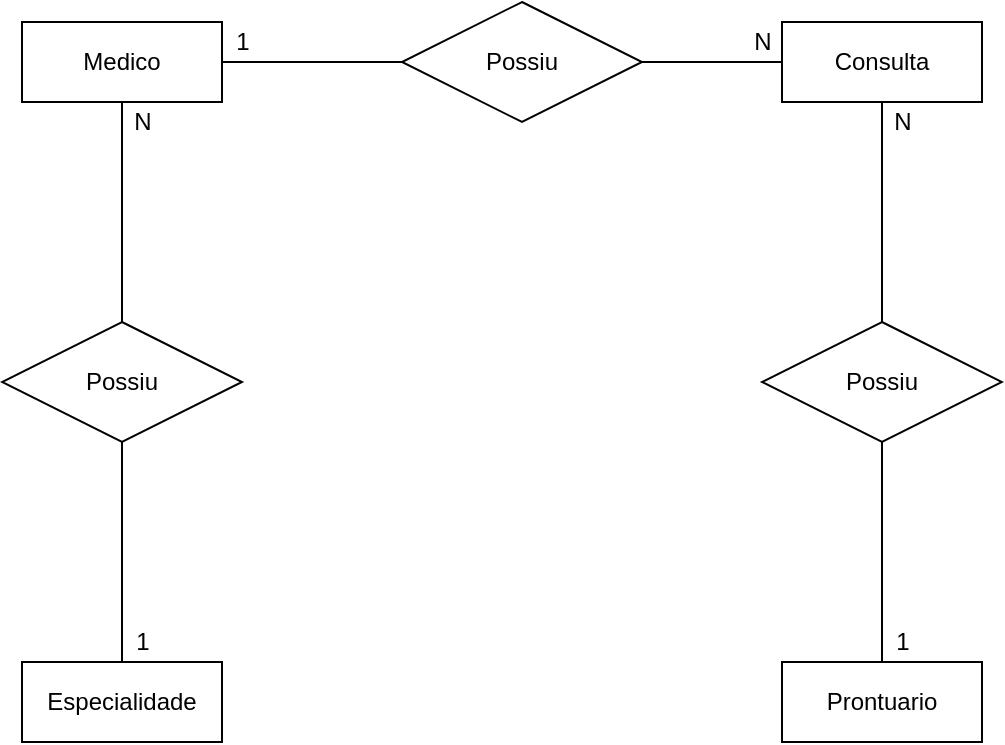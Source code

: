 <mxfile version="14.8.0" type="device" pages="2"><diagram id="sbE58jigjs5Y0ogpnksY" name="Page-1"><mxGraphModel dx="1422" dy="794" grid="1" gridSize="10" guides="1" tooltips="1" connect="1" arrows="1" fold="1" page="1" pageScale="1" pageWidth="827" pageHeight="1169" math="0" shadow="0"><root><mxCell id="0"/><mxCell id="1" parent="0"/><mxCell id="e_ofNV5InpAOQg9tEHzZ-6" style="edgeStyle=orthogonalEdgeStyle;rounded=0;orthogonalLoop=1;jettySize=auto;html=1;exitX=1;exitY=0.5;exitDx=0;exitDy=0;endArrow=none;endFill=0;" parent="1" source="e_ofNV5InpAOQg9tEHzZ-1" target="e_ofNV5InpAOQg9tEHzZ-5" edge="1"><mxGeometry relative="1" as="geometry"/></mxCell><mxCell id="e_ofNV5InpAOQg9tEHzZ-14" style="edgeStyle=orthogonalEdgeStyle;rounded=0;orthogonalLoop=1;jettySize=auto;html=1;exitX=0.5;exitY=1;exitDx=0;exitDy=0;endArrow=none;endFill=0;" parent="1" source="e_ofNV5InpAOQg9tEHzZ-1" target="e_ofNV5InpAOQg9tEHzZ-13" edge="1"><mxGeometry relative="1" as="geometry"/></mxCell><mxCell id="e_ofNV5InpAOQg9tEHzZ-1" value="Medico" style="whiteSpace=wrap;html=1;align=center;" parent="1" vertex="1"><mxGeometry x="80" y="80" width="100" height="40" as="geometry"/></mxCell><mxCell id="e_ofNV5InpAOQg9tEHzZ-22" value="" style="edgeStyle=orthogonalEdgeStyle;rounded=0;orthogonalLoop=1;jettySize=auto;html=1;endArrow=none;endFill=0;" parent="1" source="e_ofNV5InpAOQg9tEHzZ-2" target="e_ofNV5InpAOQg9tEHzZ-10" edge="1"><mxGeometry relative="1" as="geometry"/></mxCell><mxCell id="e_ofNV5InpAOQg9tEHzZ-2" value="Prontuario" style="whiteSpace=wrap;html=1;align=center;" parent="1" vertex="1"><mxGeometry x="460" y="400" width="100" height="40" as="geometry"/></mxCell><mxCell id="e_ofNV5InpAOQg9tEHzZ-25" style="edgeStyle=orthogonalEdgeStyle;rounded=0;orthogonalLoop=1;jettySize=auto;html=1;exitX=0.5;exitY=1;exitDx=0;exitDy=0;endArrow=none;endFill=0;" parent="1" source="e_ofNV5InpAOQg9tEHzZ-3" target="e_ofNV5InpAOQg9tEHzZ-10" edge="1"><mxGeometry relative="1" as="geometry"/></mxCell><mxCell id="e_ofNV5InpAOQg9tEHzZ-3" value="Consulta" style="whiteSpace=wrap;html=1;align=center;" parent="1" vertex="1"><mxGeometry x="460" y="80" width="100" height="40" as="geometry"/></mxCell><mxCell id="e_ofNV5InpAOQg9tEHzZ-4" value="Especialidade" style="whiteSpace=wrap;html=1;align=center;" parent="1" vertex="1"><mxGeometry x="80" y="400" width="100" height="40" as="geometry"/></mxCell><mxCell id="e_ofNV5InpAOQg9tEHzZ-24" style="edgeStyle=orthogonalEdgeStyle;rounded=0;orthogonalLoop=1;jettySize=auto;html=1;exitX=1;exitY=0.5;exitDx=0;exitDy=0;endArrow=none;endFill=0;" parent="1" source="e_ofNV5InpAOQg9tEHzZ-5" target="e_ofNV5InpAOQg9tEHzZ-3" edge="1"><mxGeometry relative="1" as="geometry"/></mxCell><mxCell id="e_ofNV5InpAOQg9tEHzZ-5" value="Possiu" style="shape=rhombus;perimeter=rhombusPerimeter;whiteSpace=wrap;html=1;align=center;" parent="1" vertex="1"><mxGeometry x="270" y="70" width="120" height="60" as="geometry"/></mxCell><mxCell id="e_ofNV5InpAOQg9tEHzZ-10" value="Possiu" style="shape=rhombus;perimeter=rhombusPerimeter;whiteSpace=wrap;html=1;align=center;" parent="1" vertex="1"><mxGeometry x="450" y="230" width="120" height="60" as="geometry"/></mxCell><mxCell id="e_ofNV5InpAOQg9tEHzZ-16" style="edgeStyle=orthogonalEdgeStyle;rounded=0;orthogonalLoop=1;jettySize=auto;html=1;exitX=0.5;exitY=1;exitDx=0;exitDy=0;endArrow=none;endFill=0;" parent="1" source="e_ofNV5InpAOQg9tEHzZ-13" target="e_ofNV5InpAOQg9tEHzZ-4" edge="1"><mxGeometry relative="1" as="geometry"/></mxCell><mxCell id="e_ofNV5InpAOQg9tEHzZ-13" value="Possiu" style="shape=rhombus;perimeter=rhombusPerimeter;whiteSpace=wrap;html=1;align=center;" parent="1" vertex="1"><mxGeometry x="70" y="230" width="120" height="60" as="geometry"/></mxCell><mxCell id="e_ofNV5InpAOQg9tEHzZ-17" value="1" style="text;html=1;align=center;verticalAlign=middle;resizable=0;points=[];autosize=1;strokeColor=none;" parent="1" vertex="1"><mxGeometry x="130" y="380" width="20" height="20" as="geometry"/></mxCell><mxCell id="e_ofNV5InpAOQg9tEHzZ-18" value="N" style="text;html=1;align=center;verticalAlign=middle;resizable=0;points=[];autosize=1;strokeColor=none;" parent="1" vertex="1"><mxGeometry x="130" y="120" width="20" height="20" as="geometry"/></mxCell><mxCell id="e_ofNV5InpAOQg9tEHzZ-19" value="N" style="text;html=1;align=center;verticalAlign=middle;resizable=0;points=[];autosize=1;strokeColor=none;" parent="1" vertex="1"><mxGeometry x="510" y="120" width="20" height="20" as="geometry"/></mxCell><mxCell id="e_ofNV5InpAOQg9tEHzZ-20" value="1" style="text;html=1;align=center;verticalAlign=middle;resizable=0;points=[];autosize=1;strokeColor=none;" parent="1" vertex="1"><mxGeometry x="180" y="80" width="20" height="20" as="geometry"/></mxCell><mxCell id="e_ofNV5InpAOQg9tEHzZ-21" value="N" style="text;html=1;align=center;verticalAlign=middle;resizable=0;points=[];autosize=1;strokeColor=none;" parent="1" vertex="1"><mxGeometry x="440" y="80" width="20" height="20" as="geometry"/></mxCell><mxCell id="e_ofNV5InpAOQg9tEHzZ-23" value="1" style="text;html=1;align=center;verticalAlign=middle;resizable=0;points=[];autosize=1;strokeColor=none;" parent="1" vertex="1"><mxGeometry x="510" y="380" width="20" height="20" as="geometry"/></mxCell></root></mxGraphModel></diagram><diagram id="bI_sg5-0bX_4qzY2KG3c" name="Page-2"><mxGraphModel dx="1422" dy="794" grid="1" gridSize="10" guides="1" tooltips="1" connect="1" arrows="1" fold="1" page="1" pageScale="1" pageWidth="827" pageHeight="1169" math="0" shadow="0"><root><mxCell id="MakQlKr9nU1PUZDMmnM7-0"/><mxCell id="MakQlKr9nU1PUZDMmnM7-1" parent="MakQlKr9nU1PUZDMmnM7-0"/><mxCell id="MakQlKr9nU1PUZDMmnM7-2" value="Especialidades" style="shape=table;startSize=30;container=1;collapsible=1;childLayout=tableLayout;fixedRows=1;rowLines=0;fontStyle=1;align=center;resizeLast=1;" vertex="1" parent="MakQlKr9nU1PUZDMmnM7-1"><mxGeometry x="160" y="480" width="180" height="90" as="geometry"/></mxCell><mxCell id="MakQlKr9nU1PUZDMmnM7-3" value="" style="shape=partialRectangle;collapsible=0;dropTarget=0;pointerEvents=0;fillColor=none;top=0;left=0;bottom=1;right=0;points=[[0,0.5],[1,0.5]];portConstraint=eastwest;" vertex="1" parent="MakQlKr9nU1PUZDMmnM7-2"><mxGeometry y="30" width="180" height="30" as="geometry"/></mxCell><mxCell id="MakQlKr9nU1PUZDMmnM7-4" value="PK" style="shape=partialRectangle;connectable=0;fillColor=none;top=0;left=0;bottom=0;right=0;fontStyle=1;overflow=hidden;" vertex="1" parent="MakQlKr9nU1PUZDMmnM7-3"><mxGeometry width="30" height="30" as="geometry"/></mxCell><mxCell id="MakQlKr9nU1PUZDMmnM7-5" value="IdEspecialidade" style="shape=partialRectangle;connectable=0;fillColor=none;top=0;left=0;bottom=0;right=0;align=left;spacingLeft=6;fontStyle=5;overflow=hidden;" vertex="1" parent="MakQlKr9nU1PUZDMmnM7-3"><mxGeometry x="30" width="150" height="30" as="geometry"/></mxCell><mxCell id="MakQlKr9nU1PUZDMmnM7-6" value="" style="shape=partialRectangle;collapsible=0;dropTarget=0;pointerEvents=0;fillColor=none;top=0;left=0;bottom=0;right=0;points=[[0,0.5],[1,0.5]];portConstraint=eastwest;" vertex="1" parent="MakQlKr9nU1PUZDMmnM7-2"><mxGeometry y="60" width="180" height="30" as="geometry"/></mxCell><mxCell id="MakQlKr9nU1PUZDMmnM7-7" value="" style="shape=partialRectangle;connectable=0;fillColor=none;top=0;left=0;bottom=0;right=0;editable=1;overflow=hidden;" vertex="1" parent="MakQlKr9nU1PUZDMmnM7-6"><mxGeometry width="30" height="30" as="geometry"/></mxCell><mxCell id="MakQlKr9nU1PUZDMmnM7-8" value="Nome" style="shape=partialRectangle;connectable=0;fillColor=none;top=0;left=0;bottom=0;right=0;align=left;spacingLeft=6;overflow=hidden;" vertex="1" parent="MakQlKr9nU1PUZDMmnM7-6"><mxGeometry x="30" width="150" height="30" as="geometry"/></mxCell><mxCell id="MakQlKr9nU1PUZDMmnM7-15" value="Consultas" style="shape=table;startSize=30;container=1;collapsible=1;childLayout=tableLayout;fixedRows=1;rowLines=0;fontStyle=1;align=center;resizeLast=1;" vertex="1" parent="MakQlKr9nU1PUZDMmnM7-1"><mxGeometry x="480" y="120" width="180" height="180" as="geometry"/></mxCell><mxCell id="MakQlKr9nU1PUZDMmnM7-16" value="" style="shape=partialRectangle;collapsible=0;dropTarget=0;pointerEvents=0;fillColor=none;top=0;left=0;bottom=1;right=0;points=[[0,0.5],[1,0.5]];portConstraint=eastwest;" vertex="1" parent="MakQlKr9nU1PUZDMmnM7-15"><mxGeometry y="30" width="180" height="30" as="geometry"/></mxCell><mxCell id="MakQlKr9nU1PUZDMmnM7-17" value="PK" style="shape=partialRectangle;connectable=0;fillColor=none;top=0;left=0;bottom=0;right=0;fontStyle=1;overflow=hidden;" vertex="1" parent="MakQlKr9nU1PUZDMmnM7-16"><mxGeometry width="30" height="30" as="geometry"/></mxCell><mxCell id="MakQlKr9nU1PUZDMmnM7-18" value="IdConsultas" style="shape=partialRectangle;connectable=0;fillColor=none;top=0;left=0;bottom=0;right=0;align=left;spacingLeft=6;fontStyle=5;overflow=hidden;" vertex="1" parent="MakQlKr9nU1PUZDMmnM7-16"><mxGeometry x="30" width="150" height="30" as="geometry"/></mxCell><mxCell id="MakQlKr9nU1PUZDMmnM7-67" value="" style="shape=partialRectangle;collapsible=0;dropTarget=0;pointerEvents=0;fillColor=none;top=0;left=0;bottom=1;right=0;points=[[0,0.5],[1,0.5]];portConstraint=eastwest;" vertex="1" parent="MakQlKr9nU1PUZDMmnM7-15"><mxGeometry y="60" width="180" height="30" as="geometry"/></mxCell><mxCell id="MakQlKr9nU1PUZDMmnM7-68" value="PK" style="shape=partialRectangle;connectable=0;fillColor=none;top=0;left=0;bottom=0;right=0;fontStyle=1;overflow=hidden;" vertex="1" parent="MakQlKr9nU1PUZDMmnM7-67"><mxGeometry width="30" height="30" as="geometry"/></mxCell><mxCell id="MakQlKr9nU1PUZDMmnM7-69" value="IdPronturaio" style="shape=partialRectangle;connectable=0;fillColor=none;top=0;left=0;bottom=0;right=0;align=left;spacingLeft=6;fontStyle=5;overflow=hidden;" vertex="1" parent="MakQlKr9nU1PUZDMmnM7-67"><mxGeometry x="30" width="150" height="30" as="geometry"/></mxCell><mxCell id="MakQlKr9nU1PUZDMmnM7-63" value="" style="shape=partialRectangle;collapsible=0;dropTarget=0;pointerEvents=0;fillColor=none;top=0;left=0;bottom=1;right=0;points=[[0,0.5],[1,0.5]];portConstraint=eastwest;" vertex="1" parent="MakQlKr9nU1PUZDMmnM7-15"><mxGeometry y="90" width="180" height="30" as="geometry"/></mxCell><mxCell id="MakQlKr9nU1PUZDMmnM7-64" value="FK" style="shape=partialRectangle;connectable=0;fillColor=none;top=0;left=0;bottom=0;right=0;fontStyle=1;overflow=hidden;" vertex="1" parent="MakQlKr9nU1PUZDMmnM7-63"><mxGeometry width="30" height="30" as="geometry"/></mxCell><mxCell id="MakQlKr9nU1PUZDMmnM7-65" value="IdMedico" style="shape=partialRectangle;connectable=0;fillColor=none;top=0;left=0;bottom=0;right=0;align=left;spacingLeft=6;fontStyle=5;overflow=hidden;" vertex="1" parent="MakQlKr9nU1PUZDMmnM7-63"><mxGeometry x="30" width="150" height="30" as="geometry"/></mxCell><mxCell id="MakQlKr9nU1PUZDMmnM7-19" value="" style="shape=partialRectangle;collapsible=0;dropTarget=0;pointerEvents=0;fillColor=none;top=0;left=0;bottom=0;right=0;points=[[0,0.5],[1,0.5]];portConstraint=eastwest;" vertex="1" parent="MakQlKr9nU1PUZDMmnM7-15"><mxGeometry y="120" width="180" height="30" as="geometry"/></mxCell><mxCell id="MakQlKr9nU1PUZDMmnM7-20" value="" style="shape=partialRectangle;connectable=0;fillColor=none;top=0;left=0;bottom=0;right=0;editable=1;overflow=hidden;" vertex="1" parent="MakQlKr9nU1PUZDMmnM7-19"><mxGeometry width="30" height="30" as="geometry"/></mxCell><mxCell id="MakQlKr9nU1PUZDMmnM7-21" value="DataConsulta" style="shape=partialRectangle;connectable=0;fillColor=none;top=0;left=0;bottom=0;right=0;align=left;spacingLeft=6;overflow=hidden;" vertex="1" parent="MakQlKr9nU1PUZDMmnM7-19"><mxGeometry x="30" width="150" height="30" as="geometry"/></mxCell><mxCell id="MakQlKr9nU1PUZDMmnM7-22" value="" style="shape=partialRectangle;collapsible=0;dropTarget=0;pointerEvents=0;fillColor=none;top=0;left=0;bottom=0;right=0;points=[[0,0.5],[1,0.5]];portConstraint=eastwest;" vertex="1" parent="MakQlKr9nU1PUZDMmnM7-15"><mxGeometry y="150" width="180" height="30" as="geometry"/></mxCell><mxCell id="MakQlKr9nU1PUZDMmnM7-23" value="" style="shape=partialRectangle;connectable=0;fillColor=none;top=0;left=0;bottom=0;right=0;editable=1;overflow=hidden;" vertex="1" parent="MakQlKr9nU1PUZDMmnM7-22"><mxGeometry width="30" height="30" as="geometry"/></mxCell><mxCell id="MakQlKr9nU1PUZDMmnM7-24" value="Situacao" style="shape=partialRectangle;connectable=0;fillColor=none;top=0;left=0;bottom=0;right=0;align=left;spacingLeft=6;overflow=hidden;" vertex="1" parent="MakQlKr9nU1PUZDMmnM7-22"><mxGeometry x="30" width="150" height="30" as="geometry"/></mxCell><mxCell id="MakQlKr9nU1PUZDMmnM7-28" value="Prontuarios" style="shape=table;startSize=30;container=1;collapsible=1;childLayout=tableLayout;fixedRows=1;rowLines=0;fontStyle=1;align=center;resizeLast=1;" vertex="1" parent="MakQlKr9nU1PUZDMmnM7-1"><mxGeometry x="480" y="360" width="180" height="210" as="geometry"/></mxCell><mxCell id="MakQlKr9nU1PUZDMmnM7-29" value="" style="shape=partialRectangle;collapsible=0;dropTarget=0;pointerEvents=0;fillColor=none;top=0;left=0;bottom=1;right=0;points=[[0,0.5],[1,0.5]];portConstraint=eastwest;" vertex="1" parent="MakQlKr9nU1PUZDMmnM7-28"><mxGeometry y="30" width="180" height="30" as="geometry"/></mxCell><mxCell id="MakQlKr9nU1PUZDMmnM7-30" value="PK" style="shape=partialRectangle;connectable=0;fillColor=none;top=0;left=0;bottom=0;right=0;fontStyle=1;overflow=hidden;" vertex="1" parent="MakQlKr9nU1PUZDMmnM7-29"><mxGeometry width="30" height="30" as="geometry"/></mxCell><mxCell id="MakQlKr9nU1PUZDMmnM7-31" value="IdPronturaio" style="shape=partialRectangle;connectable=0;fillColor=none;top=0;left=0;bottom=0;right=0;align=left;spacingLeft=6;fontStyle=5;overflow=hidden;" vertex="1" parent="MakQlKr9nU1PUZDMmnM7-29"><mxGeometry x="30" width="150" height="30" as="geometry"/></mxCell><mxCell id="MakQlKr9nU1PUZDMmnM7-32" value="" style="shape=partialRectangle;collapsible=0;dropTarget=0;pointerEvents=0;fillColor=none;top=0;left=0;bottom=0;right=0;points=[[0,0.5],[1,0.5]];portConstraint=eastwest;" vertex="1" parent="MakQlKr9nU1PUZDMmnM7-28"><mxGeometry y="60" width="180" height="30" as="geometry"/></mxCell><mxCell id="MakQlKr9nU1PUZDMmnM7-33" value="" style="shape=partialRectangle;connectable=0;fillColor=none;top=0;left=0;bottom=0;right=0;editable=1;overflow=hidden;" vertex="1" parent="MakQlKr9nU1PUZDMmnM7-32"><mxGeometry width="30" height="30" as="geometry"/></mxCell><mxCell id="MakQlKr9nU1PUZDMmnM7-34" value="Data_Nascimento" style="shape=partialRectangle;connectable=0;fillColor=none;top=0;left=0;bottom=0;right=0;align=left;spacingLeft=6;overflow=hidden;" vertex="1" parent="MakQlKr9nU1PUZDMmnM7-32"><mxGeometry x="30" width="150" height="30" as="geometry"/></mxCell><mxCell id="MakQlKr9nU1PUZDMmnM7-35" value="" style="shape=partialRectangle;collapsible=0;dropTarget=0;pointerEvents=0;fillColor=none;top=0;left=0;bottom=0;right=0;points=[[0,0.5],[1,0.5]];portConstraint=eastwest;" vertex="1" parent="MakQlKr9nU1PUZDMmnM7-28"><mxGeometry y="90" width="180" height="30" as="geometry"/></mxCell><mxCell id="MakQlKr9nU1PUZDMmnM7-36" value="" style="shape=partialRectangle;connectable=0;fillColor=none;top=0;left=0;bottom=0;right=0;editable=1;overflow=hidden;" vertex="1" parent="MakQlKr9nU1PUZDMmnM7-35"><mxGeometry width="30" height="30" as="geometry"/></mxCell><mxCell id="MakQlKr9nU1PUZDMmnM7-37" value="Telefone" style="shape=partialRectangle;connectable=0;fillColor=none;top=0;left=0;bottom=0;right=0;align=left;spacingLeft=6;overflow=hidden;" vertex="1" parent="MakQlKr9nU1PUZDMmnM7-35"><mxGeometry x="30" width="150" height="30" as="geometry"/></mxCell><mxCell id="MakQlKr9nU1PUZDMmnM7-38" value="" style="shape=partialRectangle;collapsible=0;dropTarget=0;pointerEvents=0;fillColor=none;top=0;left=0;bottom=0;right=0;points=[[0,0.5],[1,0.5]];portConstraint=eastwest;" vertex="1" parent="MakQlKr9nU1PUZDMmnM7-28"><mxGeometry y="120" width="180" height="30" as="geometry"/></mxCell><mxCell id="MakQlKr9nU1PUZDMmnM7-39" value="" style="shape=partialRectangle;connectable=0;fillColor=none;top=0;left=0;bottom=0;right=0;editable=1;overflow=hidden;" vertex="1" parent="MakQlKr9nU1PUZDMmnM7-38"><mxGeometry width="30" height="30" as="geometry"/></mxCell><mxCell id="MakQlKr9nU1PUZDMmnM7-40" value="RG" style="shape=partialRectangle;connectable=0;fillColor=none;top=0;left=0;bottom=0;right=0;align=left;spacingLeft=6;overflow=hidden;" vertex="1" parent="MakQlKr9nU1PUZDMmnM7-38"><mxGeometry x="30" width="150" height="30" as="geometry"/></mxCell><mxCell id="MakQlKr9nU1PUZDMmnM7-86" value="" style="shape=partialRectangle;collapsible=0;dropTarget=0;pointerEvents=0;fillColor=none;top=0;left=0;bottom=0;right=0;points=[[0,0.5],[1,0.5]];portConstraint=eastwest;" vertex="1" parent="MakQlKr9nU1PUZDMmnM7-28"><mxGeometry y="150" width="180" height="30" as="geometry"/></mxCell><mxCell id="MakQlKr9nU1PUZDMmnM7-87" value="" style="shape=partialRectangle;connectable=0;fillColor=none;top=0;left=0;bottom=0;right=0;editable=1;overflow=hidden;" vertex="1" parent="MakQlKr9nU1PUZDMmnM7-86"><mxGeometry width="30" height="30" as="geometry"/></mxCell><mxCell id="MakQlKr9nU1PUZDMmnM7-88" value="CPF" style="shape=partialRectangle;connectable=0;fillColor=none;top=0;left=0;bottom=0;right=0;align=left;spacingLeft=6;overflow=hidden;" vertex="1" parent="MakQlKr9nU1PUZDMmnM7-86"><mxGeometry x="30" width="150" height="30" as="geometry"/></mxCell><mxCell id="MakQlKr9nU1PUZDMmnM7-90" value="" style="shape=partialRectangle;collapsible=0;dropTarget=0;pointerEvents=0;fillColor=none;top=0;left=0;bottom=0;right=0;points=[[0,0.5],[1,0.5]];portConstraint=eastwest;" vertex="1" parent="MakQlKr9nU1PUZDMmnM7-28"><mxGeometry y="180" width="180" height="30" as="geometry"/></mxCell><mxCell id="MakQlKr9nU1PUZDMmnM7-91" value="" style="shape=partialRectangle;connectable=0;fillColor=none;top=0;left=0;bottom=0;right=0;editable=1;overflow=hidden;" vertex="1" parent="MakQlKr9nU1PUZDMmnM7-90"><mxGeometry width="30" height="30" as="geometry"/></mxCell><mxCell id="MakQlKr9nU1PUZDMmnM7-92" value="Endereco" style="shape=partialRectangle;connectable=0;fillColor=none;top=0;left=0;bottom=0;right=0;align=left;spacingLeft=6;overflow=hidden;" vertex="1" parent="MakQlKr9nU1PUZDMmnM7-90"><mxGeometry x="30" width="150" height="30" as="geometry"/></mxCell><mxCell id="MakQlKr9nU1PUZDMmnM7-41" value="Medicos" style="shape=table;startSize=30;container=1;collapsible=1;childLayout=tableLayout;fixedRows=1;rowLines=0;fontStyle=1;align=center;resizeLast=1;" vertex="1" parent="MakQlKr9nU1PUZDMmnM7-1"><mxGeometry x="160" y="120" width="180" height="300" as="geometry"/></mxCell><mxCell id="MakQlKr9nU1PUZDMmnM7-42" value="" style="shape=partialRectangle;collapsible=0;dropTarget=0;pointerEvents=0;fillColor=none;top=0;left=0;bottom=1;right=0;points=[[0,0.5],[1,0.5]];portConstraint=eastwest;" vertex="1" parent="MakQlKr9nU1PUZDMmnM7-41"><mxGeometry y="30" width="180" height="30" as="geometry"/></mxCell><mxCell id="MakQlKr9nU1PUZDMmnM7-43" value="PK" style="shape=partialRectangle;connectable=0;fillColor=none;top=0;left=0;bottom=0;right=0;fontStyle=1;overflow=hidden;" vertex="1" parent="MakQlKr9nU1PUZDMmnM7-42"><mxGeometry width="30" height="30" as="geometry"/></mxCell><mxCell id="MakQlKr9nU1PUZDMmnM7-44" value="IdMedico" style="shape=partialRectangle;connectable=0;fillColor=none;top=0;left=0;bottom=0;right=0;align=left;spacingLeft=6;fontStyle=5;overflow=hidden;" vertex="1" parent="MakQlKr9nU1PUZDMmnM7-42"><mxGeometry x="30" width="150" height="30" as="geometry"/></mxCell><mxCell id="MakQlKr9nU1PUZDMmnM7-57" value="" style="shape=partialRectangle;collapsible=0;dropTarget=0;pointerEvents=0;fillColor=none;top=0;left=0;bottom=1;right=0;points=[[0,0.5],[1,0.5]];portConstraint=eastwest;" vertex="1" parent="MakQlKr9nU1PUZDMmnM7-41"><mxGeometry y="60" width="180" height="30" as="geometry"/></mxCell><mxCell id="MakQlKr9nU1PUZDMmnM7-58" value="FK" style="shape=partialRectangle;connectable=0;fillColor=none;top=0;left=0;bottom=0;right=0;fontStyle=1;overflow=hidden;" vertex="1" parent="MakQlKr9nU1PUZDMmnM7-57"><mxGeometry width="30" height="30" as="geometry"/></mxCell><mxCell id="MakQlKr9nU1PUZDMmnM7-59" value="IdEspecialidade" style="shape=partialRectangle;connectable=0;fillColor=none;top=0;left=0;bottom=0;right=0;align=left;spacingLeft=6;fontStyle=5;overflow=hidden;" vertex="1" parent="MakQlKr9nU1PUZDMmnM7-57"><mxGeometry x="30" width="150" height="30" as="geometry"/></mxCell><mxCell id="MakQlKr9nU1PUZDMmnM7-45" value="" style="shape=partialRectangle;collapsible=0;dropTarget=0;pointerEvents=0;fillColor=none;top=0;left=0;bottom=0;right=0;points=[[0,0.5],[1,0.5]];portConstraint=eastwest;" vertex="1" parent="MakQlKr9nU1PUZDMmnM7-41"><mxGeometry y="90" width="180" height="30" as="geometry"/></mxCell><mxCell id="MakQlKr9nU1PUZDMmnM7-46" value="" style="shape=partialRectangle;connectable=0;fillColor=none;top=0;left=0;bottom=0;right=0;editable=1;overflow=hidden;" vertex="1" parent="MakQlKr9nU1PUZDMmnM7-45"><mxGeometry width="30" height="30" as="geometry"/></mxCell><mxCell id="MakQlKr9nU1PUZDMmnM7-47" value="CRM" style="shape=partialRectangle;connectable=0;fillColor=none;top=0;left=0;bottom=0;right=0;align=left;spacingLeft=6;overflow=hidden;" vertex="1" parent="MakQlKr9nU1PUZDMmnM7-45"><mxGeometry x="30" width="150" height="30" as="geometry"/></mxCell><mxCell id="MakQlKr9nU1PUZDMmnM7-48" value="" style="shape=partialRectangle;collapsible=0;dropTarget=0;pointerEvents=0;fillColor=none;top=0;left=0;bottom=0;right=0;points=[[0,0.5],[1,0.5]];portConstraint=eastwest;" vertex="1" parent="MakQlKr9nU1PUZDMmnM7-41"><mxGeometry y="120" width="180" height="30" as="geometry"/></mxCell><mxCell id="MakQlKr9nU1PUZDMmnM7-49" value="" style="shape=partialRectangle;connectable=0;fillColor=none;top=0;left=0;bottom=0;right=0;editable=1;overflow=hidden;" vertex="1" parent="MakQlKr9nU1PUZDMmnM7-48"><mxGeometry width="30" height="30" as="geometry"/></mxCell><mxCell id="MakQlKr9nU1PUZDMmnM7-50" value="Nome" style="shape=partialRectangle;connectable=0;fillColor=none;top=0;left=0;bottom=0;right=0;align=left;spacingLeft=6;overflow=hidden;" vertex="1" parent="MakQlKr9nU1PUZDMmnM7-48"><mxGeometry x="30" width="150" height="30" as="geometry"/></mxCell><mxCell id="MakQlKr9nU1PUZDMmnM7-51" value="" style="shape=partialRectangle;collapsible=0;dropTarget=0;pointerEvents=0;fillColor=none;top=0;left=0;bottom=0;right=0;points=[[0,0.5],[1,0.5]];portConstraint=eastwest;" vertex="1" parent="MakQlKr9nU1PUZDMmnM7-41"><mxGeometry y="150" width="180" height="30" as="geometry"/></mxCell><mxCell id="MakQlKr9nU1PUZDMmnM7-52" value="" style="shape=partialRectangle;connectable=0;fillColor=none;top=0;left=0;bottom=0;right=0;editable=1;overflow=hidden;" vertex="1" parent="MakQlKr9nU1PUZDMmnM7-51"><mxGeometry width="30" height="30" as="geometry"/></mxCell><mxCell id="MakQlKr9nU1PUZDMmnM7-53" value="Email" style="shape=partialRectangle;connectable=0;fillColor=none;top=0;left=0;bottom=0;right=0;align=left;spacingLeft=6;overflow=hidden;" vertex="1" parent="MakQlKr9nU1PUZDMmnM7-51"><mxGeometry x="30" width="150" height="30" as="geometry"/></mxCell><mxCell id="MakQlKr9nU1PUZDMmnM7-76" value="" style="shape=partialRectangle;collapsible=0;dropTarget=0;pointerEvents=0;fillColor=none;top=0;left=0;bottom=0;right=0;points=[[0,0.5],[1,0.5]];portConstraint=eastwest;" vertex="1" parent="MakQlKr9nU1PUZDMmnM7-41"><mxGeometry y="180" width="180" height="30" as="geometry"/></mxCell><mxCell id="MakQlKr9nU1PUZDMmnM7-77" value="" style="shape=partialRectangle;connectable=0;fillColor=none;top=0;left=0;bottom=0;right=0;editable=1;overflow=hidden;" vertex="1" parent="MakQlKr9nU1PUZDMmnM7-76"><mxGeometry width="30" height="30" as="geometry"/></mxCell><mxCell id="MakQlKr9nU1PUZDMmnM7-78" value="Cliente" style="shape=partialRectangle;connectable=0;fillColor=none;top=0;left=0;bottom=0;right=0;align=left;spacingLeft=6;overflow=hidden;" vertex="1" parent="MakQlKr9nU1PUZDMmnM7-76"><mxGeometry x="30" width="150" height="30" as="geometry"/></mxCell><mxCell id="MakQlKr9nU1PUZDMmnM7-79" value="" style="shape=partialRectangle;collapsible=0;dropTarget=0;pointerEvents=0;fillColor=none;top=0;left=0;bottom=0;right=0;points=[[0,0.5],[1,0.5]];portConstraint=eastwest;" vertex="1" parent="MakQlKr9nU1PUZDMmnM7-41"><mxGeometry y="210" width="180" height="30" as="geometry"/></mxCell><mxCell id="MakQlKr9nU1PUZDMmnM7-80" value="" style="shape=partialRectangle;connectable=0;fillColor=none;top=0;left=0;bottom=0;right=0;editable=1;overflow=hidden;" vertex="1" parent="MakQlKr9nU1PUZDMmnM7-79"><mxGeometry width="30" height="30" as="geometry"/></mxCell><mxCell id="MakQlKr9nU1PUZDMmnM7-81" value="CNPJ" style="shape=partialRectangle;connectable=0;fillColor=none;top=0;left=0;bottom=0;right=0;align=left;spacingLeft=6;overflow=hidden;" vertex="1" parent="MakQlKr9nU1PUZDMmnM7-79"><mxGeometry x="30" width="150" height="30" as="geometry"/></mxCell><mxCell id="MakQlKr9nU1PUZDMmnM7-82" value="" style="shape=partialRectangle;collapsible=0;dropTarget=0;pointerEvents=0;fillColor=none;top=0;left=0;bottom=0;right=0;points=[[0,0.5],[1,0.5]];portConstraint=eastwest;" vertex="1" parent="MakQlKr9nU1PUZDMmnM7-41"><mxGeometry y="240" width="180" height="30" as="geometry"/></mxCell><mxCell id="MakQlKr9nU1PUZDMmnM7-83" value="" style="shape=partialRectangle;connectable=0;fillColor=none;top=0;left=0;bottom=0;right=0;editable=1;overflow=hidden;" vertex="1" parent="MakQlKr9nU1PUZDMmnM7-82"><mxGeometry width="30" height="30" as="geometry"/></mxCell><mxCell id="MakQlKr9nU1PUZDMmnM7-84" value="RazaoSocial" style="shape=partialRectangle;connectable=0;fillColor=none;top=0;left=0;bottom=0;right=0;align=left;spacingLeft=6;overflow=hidden;" vertex="1" parent="MakQlKr9nU1PUZDMmnM7-82"><mxGeometry x="30" width="150" height="30" as="geometry"/></mxCell><mxCell id="MakQlKr9nU1PUZDMmnM7-73" value="" style="shape=partialRectangle;collapsible=0;dropTarget=0;pointerEvents=0;fillColor=none;top=0;left=0;bottom=0;right=0;points=[[0,0.5],[1,0.5]];portConstraint=eastwest;" vertex="1" parent="MakQlKr9nU1PUZDMmnM7-41"><mxGeometry y="270" width="180" height="30" as="geometry"/></mxCell><mxCell id="MakQlKr9nU1PUZDMmnM7-74" value="" style="shape=partialRectangle;connectable=0;fillColor=none;top=0;left=0;bottom=0;right=0;editable=1;overflow=hidden;" vertex="1" parent="MakQlKr9nU1PUZDMmnM7-73"><mxGeometry width="30" height="30" as="geometry"/></mxCell><mxCell id="MakQlKr9nU1PUZDMmnM7-75" value="Endereco" style="shape=partialRectangle;connectable=0;fillColor=none;top=0;left=0;bottom=0;right=0;align=left;spacingLeft=6;overflow=hidden;" vertex="1" parent="MakQlKr9nU1PUZDMmnM7-73"><mxGeometry x="30" width="150" height="30" as="geometry"/></mxCell><mxCell id="MakQlKr9nU1PUZDMmnM7-70" value="" style="edgeStyle=entityRelationEdgeStyle;fontSize=12;html=1;endArrow=ERoneToMany;" edge="1" parent="MakQlKr9nU1PUZDMmnM7-1" source="MakQlKr9nU1PUZDMmnM7-29" target="MakQlKr9nU1PUZDMmnM7-67"><mxGeometry width="100" height="100" relative="1" as="geometry"><mxPoint x="360" y="460" as="sourcePoint"/><mxPoint x="460" y="360" as="targetPoint"/></mxGeometry></mxCell><mxCell id="MakQlKr9nU1PUZDMmnM7-71" value="" style="edgeStyle=entityRelationEdgeStyle;fontSize=12;html=1;endArrow=ERoneToMany;" edge="1" parent="MakQlKr9nU1PUZDMmnM7-1" source="MakQlKr9nU1PUZDMmnM7-42" target="MakQlKr9nU1PUZDMmnM7-63"><mxGeometry width="100" height="100" relative="1" as="geometry"><mxPoint x="360" y="460" as="sourcePoint"/><mxPoint x="460" y="360" as="targetPoint"/></mxGeometry></mxCell><mxCell id="MakQlKr9nU1PUZDMmnM7-72" value="" style="edgeStyle=entityRelationEdgeStyle;fontSize=12;html=1;endArrow=ERoneToMany;" edge="1" parent="MakQlKr9nU1PUZDMmnM7-1" source="MakQlKr9nU1PUZDMmnM7-3" target="MakQlKr9nU1PUZDMmnM7-57"><mxGeometry width="100" height="100" relative="1" as="geometry"><mxPoint x="360" y="460" as="sourcePoint"/><mxPoint x="460" y="360" as="targetPoint"/></mxGeometry></mxCell></root></mxGraphModel></diagram></mxfile>
